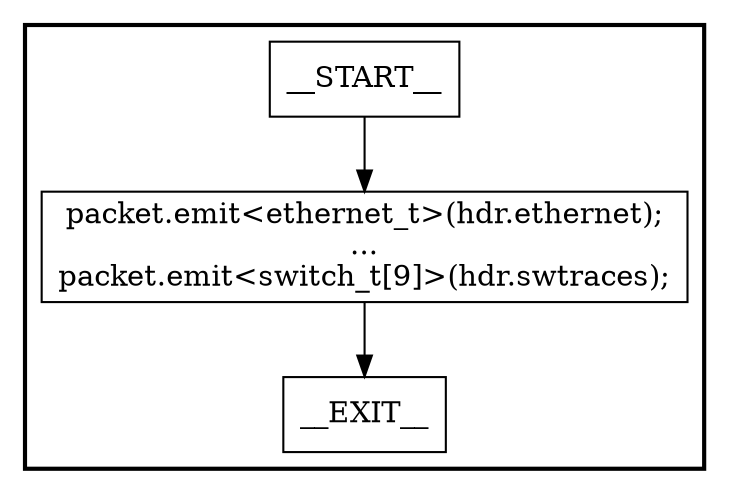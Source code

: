 digraph MyDeparser {
subgraph cluster {
graph [
label="", labeljust=r, style=bold];
0[label=__START__, margin="", shape=rectangle, style=solid];
1[label=__EXIT__, margin="", shape=rectangle, style=solid];
2[label="packet.emit<ethernet_t>(hdr.ethernet);
...
packet.emit<switch_t[9]>(hdr.swtraces);", margin="", shape=rectangle, style=solid];
0 -> 2[label=""];
2 -> 1[label=""];
}
}
